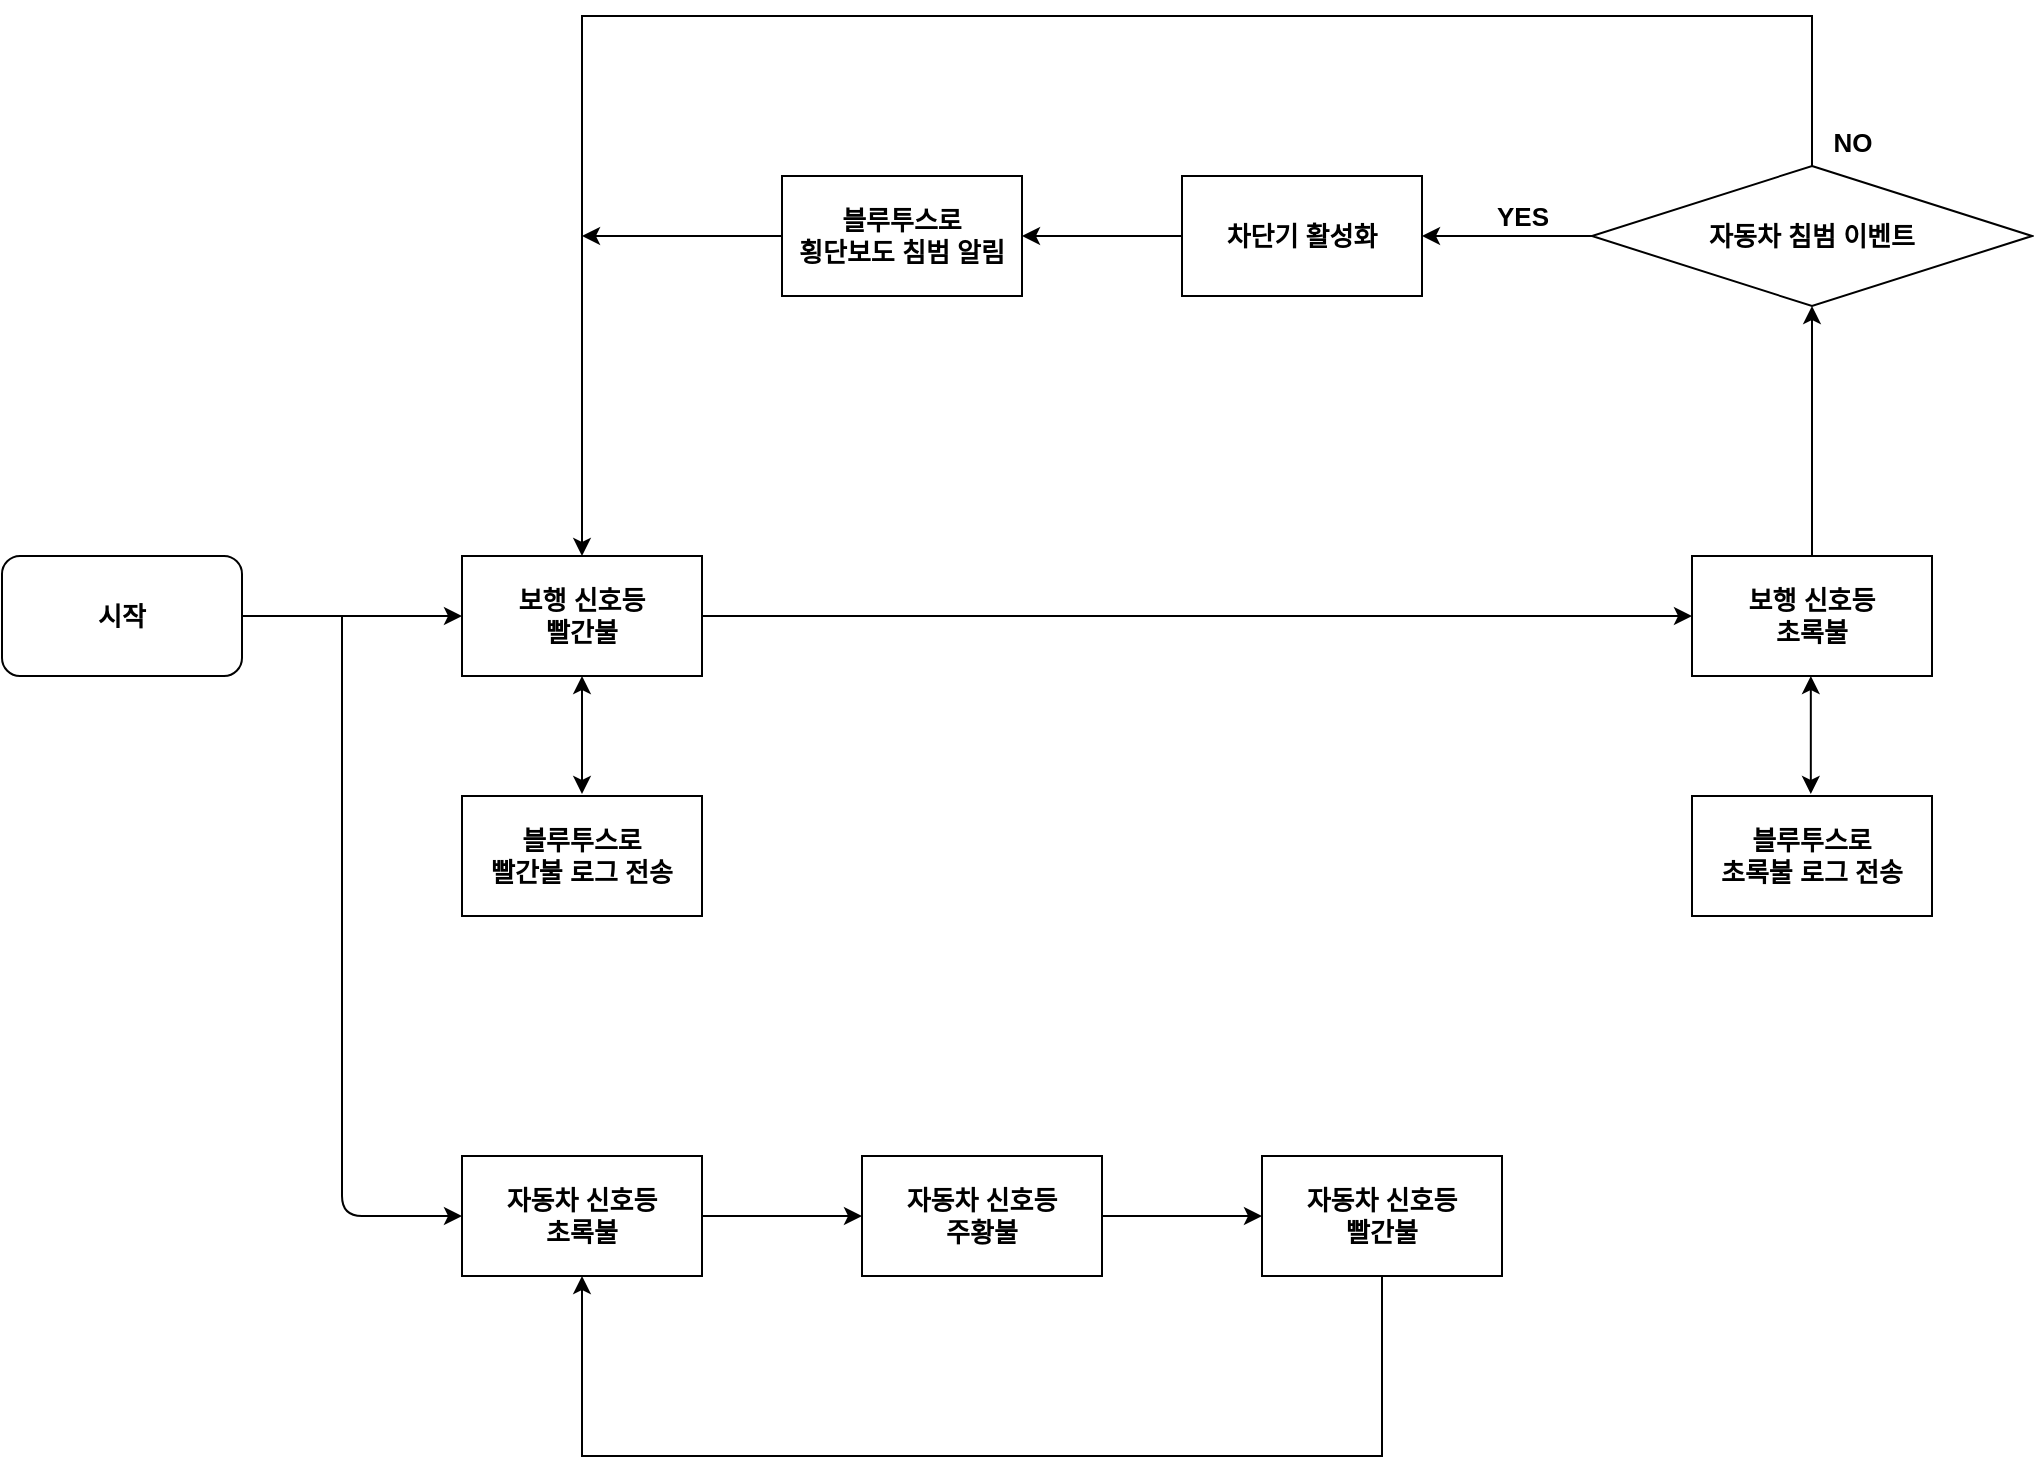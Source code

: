 <mxfile version="15.3.2" type="github">
  <diagram id="C5RBs43oDa-KdzZeNtuy" name="Page-1">
    <mxGraphModel dx="1673" dy="887" grid="1" gridSize="10" guides="1" tooltips="1" connect="1" arrows="1" fold="1" page="1" pageScale="1" pageWidth="1169" pageHeight="827" math="0" shadow="0">
      <root>
        <mxCell id="WIyWlLk6GJQsqaUBKTNV-0" />
        <mxCell id="WIyWlLk6GJQsqaUBKTNV-1" parent="WIyWlLk6GJQsqaUBKTNV-0" />
        <mxCell id="emG7d5RUnfRBMHwXVIp8-57" style="edgeStyle=orthogonalEdgeStyle;rounded=0;orthogonalLoop=1;jettySize=auto;html=1;entryX=0;entryY=0.5;entryDx=0;entryDy=0;fontSize=13;fontStyle=1" edge="1" parent="WIyWlLk6GJQsqaUBKTNV-1" source="emG7d5RUnfRBMHwXVIp8-46" target="emG7d5RUnfRBMHwXVIp8-49">
          <mxGeometry relative="1" as="geometry" />
        </mxCell>
        <mxCell id="emG7d5RUnfRBMHwXVIp8-46" value="시작" style="rounded=1;whiteSpace=wrap;html=1;fontSize=13;fontStyle=1" vertex="1" parent="WIyWlLk6GJQsqaUBKTNV-1">
          <mxGeometry x="77" y="330" width="120" height="60" as="geometry" />
        </mxCell>
        <mxCell id="emG7d5RUnfRBMHwXVIp8-52" value="YES" style="edgeStyle=orthogonalEdgeStyle;rounded=0;orthogonalLoop=1;jettySize=auto;html=1;entryX=1;entryY=0.5;entryDx=0;entryDy=0;fontSize=13;fontStyle=1" edge="1" parent="WIyWlLk6GJQsqaUBKTNV-1" source="emG7d5RUnfRBMHwXVIp8-47" target="emG7d5RUnfRBMHwXVIp8-48">
          <mxGeometry x="-0.176" y="-10" relative="1" as="geometry">
            <mxPoint as="offset" />
          </mxGeometry>
        </mxCell>
        <mxCell id="emG7d5RUnfRBMHwXVIp8-53" value="NO" style="edgeStyle=orthogonalEdgeStyle;rounded=0;orthogonalLoop=1;jettySize=auto;html=1;fontSize=13;fontStyle=1" edge="1" parent="WIyWlLk6GJQsqaUBKTNV-1" source="emG7d5RUnfRBMHwXVIp8-47" target="emG7d5RUnfRBMHwXVIp8-49">
          <mxGeometry x="-0.973" y="-20" relative="1" as="geometry">
            <Array as="points">
              <mxPoint x="982" y="60" />
              <mxPoint x="367" y="60" />
            </Array>
            <mxPoint y="1" as="offset" />
          </mxGeometry>
        </mxCell>
        <mxCell id="emG7d5RUnfRBMHwXVIp8-47" value="자동차 침범 이벤트" style="rhombus;whiteSpace=wrap;html=1;fontSize=13;fontStyle=1" vertex="1" parent="WIyWlLk6GJQsqaUBKTNV-1">
          <mxGeometry x="872" y="135" width="220" height="70" as="geometry" />
        </mxCell>
        <mxCell id="emG7d5RUnfRBMHwXVIp8-82" style="edgeStyle=orthogonalEdgeStyle;rounded=0;orthogonalLoop=1;jettySize=auto;html=1;entryX=1;entryY=0.5;entryDx=0;entryDy=0;fontSize=13;fontStyle=1" edge="1" parent="WIyWlLk6GJQsqaUBKTNV-1" source="emG7d5RUnfRBMHwXVIp8-48" target="emG7d5RUnfRBMHwXVIp8-81">
          <mxGeometry relative="1" as="geometry" />
        </mxCell>
        <mxCell id="emG7d5RUnfRBMHwXVIp8-48" value="차단기 활성화" style="rounded=0;whiteSpace=wrap;html=1;fontSize=13;fontStyle=1" vertex="1" parent="WIyWlLk6GJQsqaUBKTNV-1">
          <mxGeometry x="667" y="140" width="120" height="60" as="geometry" />
        </mxCell>
        <mxCell id="emG7d5RUnfRBMHwXVIp8-56" style="edgeStyle=orthogonalEdgeStyle;rounded=0;orthogonalLoop=1;jettySize=auto;html=1;fontSize=13;fontStyle=1" edge="1" parent="WIyWlLk6GJQsqaUBKTNV-1" source="emG7d5RUnfRBMHwXVIp8-49" target="emG7d5RUnfRBMHwXVIp8-50">
          <mxGeometry relative="1" as="geometry" />
        </mxCell>
        <mxCell id="emG7d5RUnfRBMHwXVIp8-49" value="보행 신호등&lt;br style=&quot;font-size: 13px;&quot;&gt;빨간불" style="rounded=0;whiteSpace=wrap;html=1;fontSize=13;fontStyle=1" vertex="1" parent="WIyWlLk6GJQsqaUBKTNV-1">
          <mxGeometry x="307" y="330" width="120" height="60" as="geometry" />
        </mxCell>
        <mxCell id="emG7d5RUnfRBMHwXVIp8-51" style="edgeStyle=orthogonalEdgeStyle;rounded=0;orthogonalLoop=1;jettySize=auto;html=1;entryX=0.5;entryY=1;entryDx=0;entryDy=0;fontSize=13;fontStyle=1" edge="1" parent="WIyWlLk6GJQsqaUBKTNV-1" source="emG7d5RUnfRBMHwXVIp8-50" target="emG7d5RUnfRBMHwXVIp8-47">
          <mxGeometry relative="1" as="geometry" />
        </mxCell>
        <mxCell id="emG7d5RUnfRBMHwXVIp8-50" value="보행 신호등&lt;br style=&quot;font-size: 13px;&quot;&gt;초록불" style="rounded=0;whiteSpace=wrap;html=1;fontSize=13;fontStyle=1" vertex="1" parent="WIyWlLk6GJQsqaUBKTNV-1">
          <mxGeometry x="922" y="330" width="120" height="60" as="geometry" />
        </mxCell>
        <mxCell id="emG7d5RUnfRBMHwXVIp8-78" style="edgeStyle=orthogonalEdgeStyle;rounded=0;orthogonalLoop=1;jettySize=auto;html=1;entryX=0;entryY=0.5;entryDx=0;entryDy=0;fontSize=13;fontStyle=1" edge="1" parent="WIyWlLk6GJQsqaUBKTNV-1" source="emG7d5RUnfRBMHwXVIp8-59" target="emG7d5RUnfRBMHwXVIp8-62">
          <mxGeometry relative="1" as="geometry" />
        </mxCell>
        <mxCell id="emG7d5RUnfRBMHwXVIp8-59" value="자동차 신호등&lt;br style=&quot;font-size: 13px;&quot;&gt;초록불" style="rounded=0;whiteSpace=wrap;html=1;fontSize=13;fontStyle=1" vertex="1" parent="WIyWlLk6GJQsqaUBKTNV-1">
          <mxGeometry x="307" y="630" width="120" height="60" as="geometry" />
        </mxCell>
        <mxCell id="emG7d5RUnfRBMHwXVIp8-79" style="edgeStyle=orthogonalEdgeStyle;rounded=0;orthogonalLoop=1;jettySize=auto;html=1;fontSize=13;fontStyle=1" edge="1" parent="WIyWlLk6GJQsqaUBKTNV-1" source="emG7d5RUnfRBMHwXVIp8-62" target="emG7d5RUnfRBMHwXVIp8-63">
          <mxGeometry relative="1" as="geometry" />
        </mxCell>
        <mxCell id="emG7d5RUnfRBMHwXVIp8-62" value="자동차 신호등&lt;br style=&quot;font-size: 13px;&quot;&gt;주황불" style="rounded=0;whiteSpace=wrap;html=1;fontSize=13;fontStyle=1" vertex="1" parent="WIyWlLk6GJQsqaUBKTNV-1">
          <mxGeometry x="507" y="630" width="120" height="60" as="geometry" />
        </mxCell>
        <mxCell id="emG7d5RUnfRBMHwXVIp8-80" style="edgeStyle=orthogonalEdgeStyle;rounded=0;orthogonalLoop=1;jettySize=auto;html=1;entryX=0.5;entryY=1;entryDx=0;entryDy=0;fontSize=13;fontStyle=1" edge="1" parent="WIyWlLk6GJQsqaUBKTNV-1" source="emG7d5RUnfRBMHwXVIp8-63" target="emG7d5RUnfRBMHwXVIp8-59">
          <mxGeometry relative="1" as="geometry">
            <Array as="points">
              <mxPoint x="767" y="780" />
              <mxPoint x="367" y="780" />
            </Array>
          </mxGeometry>
        </mxCell>
        <mxCell id="emG7d5RUnfRBMHwXVIp8-63" value="자동차 신호등&lt;br style=&quot;font-size: 13px;&quot;&gt;빨간불" style="rounded=0;whiteSpace=wrap;html=1;fontSize=13;fontStyle=1" vertex="1" parent="WIyWlLk6GJQsqaUBKTNV-1">
          <mxGeometry x="707" y="630" width="120" height="60" as="geometry" />
        </mxCell>
        <mxCell id="emG7d5RUnfRBMHwXVIp8-65" value="" style="endArrow=classic;html=1;entryX=0;entryY=0.5;entryDx=0;entryDy=0;fontSize=13;fontStyle=1" edge="1" parent="WIyWlLk6GJQsqaUBKTNV-1" target="emG7d5RUnfRBMHwXVIp8-59">
          <mxGeometry width="50" height="50" relative="1" as="geometry">
            <mxPoint x="247" y="360" as="sourcePoint" />
            <mxPoint x="787" y="430" as="targetPoint" />
            <Array as="points">
              <mxPoint x="247" y="660" />
            </Array>
          </mxGeometry>
        </mxCell>
        <mxCell id="emG7d5RUnfRBMHwXVIp8-67" value="블루투스로&lt;br style=&quot;font-size: 13px;&quot;&gt;빨간불 로그 전송" style="rounded=0;whiteSpace=wrap;html=1;fontSize=13;fontStyle=1" vertex="1" parent="WIyWlLk6GJQsqaUBKTNV-1">
          <mxGeometry x="307" y="450" width="120" height="60" as="geometry" />
        </mxCell>
        <mxCell id="emG7d5RUnfRBMHwXVIp8-75" value="블루투스로&lt;br style=&quot;font-size: 13px;&quot;&gt;초록불 로그 전송" style="rounded=0;whiteSpace=wrap;html=1;fontSize=13;fontStyle=1" vertex="1" parent="WIyWlLk6GJQsqaUBKTNV-1">
          <mxGeometry x="922" y="450" width="120" height="60" as="geometry" />
        </mxCell>
        <mxCell id="emG7d5RUnfRBMHwXVIp8-76" value="" style="endArrow=classic;startArrow=classic;html=1;entryX=0.5;entryY=1;entryDx=0;entryDy=0;fontSize=13;fontStyle=1" edge="1" parent="WIyWlLk6GJQsqaUBKTNV-1" target="emG7d5RUnfRBMHwXVIp8-49">
          <mxGeometry width="50" height="50" relative="1" as="geometry">
            <mxPoint x="367" y="449" as="sourcePoint" />
            <mxPoint x="367" y="399" as="targetPoint" />
          </mxGeometry>
        </mxCell>
        <mxCell id="emG7d5RUnfRBMHwXVIp8-77" value="" style="endArrow=classic;startArrow=classic;html=1;entryX=0.5;entryY=1;entryDx=0;entryDy=0;fontSize=13;fontStyle=1" edge="1" parent="WIyWlLk6GJQsqaUBKTNV-1">
          <mxGeometry width="50" height="50" relative="1" as="geometry">
            <mxPoint x="981.41" y="449" as="sourcePoint" />
            <mxPoint x="981.41" y="390" as="targetPoint" />
          </mxGeometry>
        </mxCell>
        <mxCell id="emG7d5RUnfRBMHwXVIp8-83" style="edgeStyle=orthogonalEdgeStyle;rounded=0;orthogonalLoop=1;jettySize=auto;html=1;fontSize=13;fontStyle=1" edge="1" parent="WIyWlLk6GJQsqaUBKTNV-1" source="emG7d5RUnfRBMHwXVIp8-81">
          <mxGeometry relative="1" as="geometry">
            <mxPoint x="367" y="170.0" as="targetPoint" />
          </mxGeometry>
        </mxCell>
        <mxCell id="emG7d5RUnfRBMHwXVIp8-81" value="블루투스로&lt;br style=&quot;font-size: 13px;&quot;&gt;횡단보도 침범 알림" style="rounded=0;whiteSpace=wrap;html=1;fontSize=13;fontStyle=1" vertex="1" parent="WIyWlLk6GJQsqaUBKTNV-1">
          <mxGeometry x="467" y="140" width="120" height="60" as="geometry" />
        </mxCell>
      </root>
    </mxGraphModel>
  </diagram>
</mxfile>
